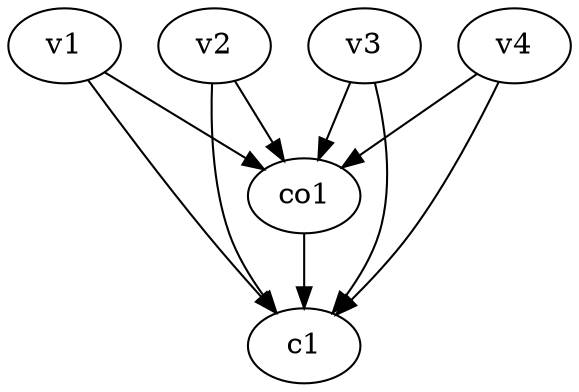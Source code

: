 strict digraph  {
c1;
v1;
v2;
v3;
v4;
co1;
v1 -> c1  [weight=1];
v1 -> co1  [weight=1];
v2 -> c1  [weight=1];
v2 -> co1  [weight=1];
v3 -> c1  [weight=1];
v3 -> co1  [weight=1];
v4 -> c1  [weight=1];
v4 -> co1  [weight=1];
co1 -> c1  [weight=1];
}
